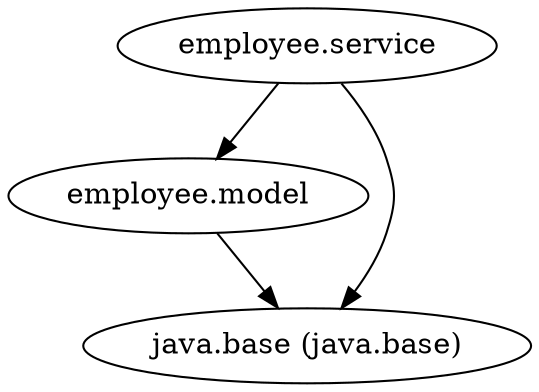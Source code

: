 digraph "summary" {
  "employee.service"                                 -> "employee.model";
  "employee.service"                                 -> "java.base (java.base)";
  "employee.model"                                   -> "java.base (java.base)";
}
